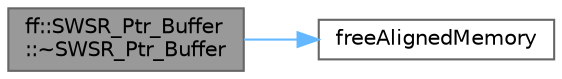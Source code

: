 digraph "ff::SWSR_Ptr_Buffer::~SWSR_Ptr_Buffer"
{
 // LATEX_PDF_SIZE
  bgcolor="transparent";
  edge [fontname=Helvetica,fontsize=10,labelfontname=Helvetica,labelfontsize=10];
  node [fontname=Helvetica,fontsize=10,shape=box,height=0.2,width=0.4];
  rankdir="LR";
  Node1 [id="Node000001",label="ff::SWSR_Ptr_Buffer\l::~SWSR_Ptr_Buffer",height=0.2,width=0.4,color="gray40", fillcolor="grey60", style="filled", fontcolor="black",tooltip=" "];
  Node1 -> Node2 [id="edge1_Node000001_Node000002",color="steelblue1",style="solid",tooltip=" "];
  Node2 [id="Node000002",label="freeAlignedMemory",height=0.2,width=0.4,color="grey40", fillcolor="white", style="filled",URL="$sysdep_8h.html#a8d0b69a707e38b6ee06c8039cce3a9ae",tooltip=" "];
}
